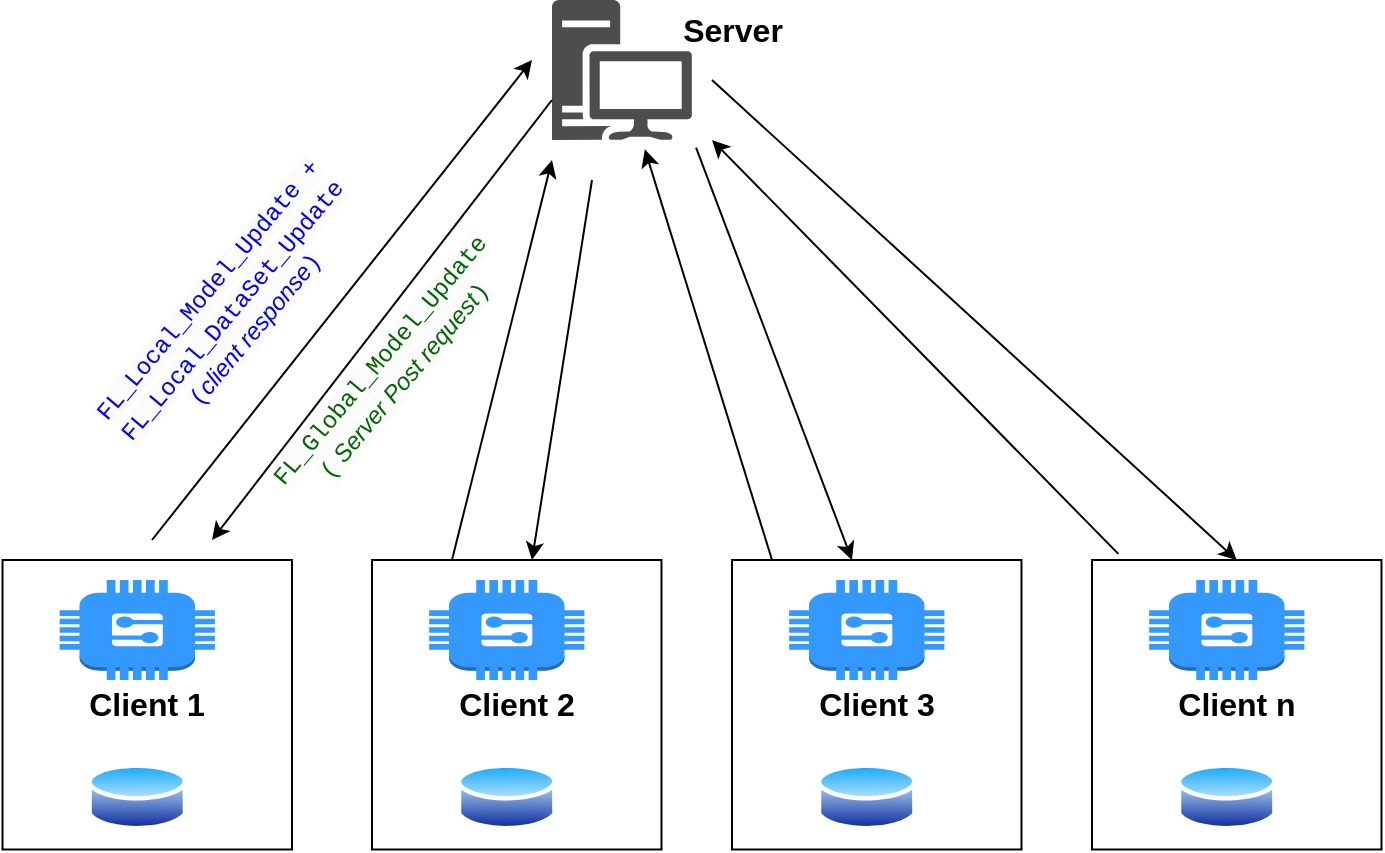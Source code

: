<mxfile version="20.8.23" type="github">
  <diagram name="Page-1" id="Ofs9UHpUIScGUwqujJuh">
    <mxGraphModel dx="1562" dy="725" grid="1" gridSize="10" guides="1" tooltips="1" connect="1" arrows="1" fold="1" page="1" pageScale="1" pageWidth="850" pageHeight="1100" math="0" shadow="0">
      <root>
        <mxCell id="0" />
        <mxCell id="1" parent="0" />
        <mxCell id="Ntnc2Ru-V7CuruGuNvEP-5" value="" style="sketch=0;aspect=fixed;pointerEvents=1;shadow=0;dashed=0;html=1;strokeColor=none;labelPosition=center;verticalLabelPosition=bottom;verticalAlign=top;align=center;fillColor=#4D4D4D;shape=mxgraph.mscae.enterprise.workstation_client" vertex="1" parent="1">
          <mxGeometry x="390" y="50" width="70" height="70" as="geometry" />
        </mxCell>
        <mxCell id="Ntnc2Ru-V7CuruGuNvEP-14" value="" style="endArrow=classic;html=1;rounded=0;" edge="1" parent="1">
          <mxGeometry width="50" height="50" relative="1" as="geometry">
            <mxPoint x="340" y="330" as="sourcePoint" />
            <mxPoint x="390" y="130" as="targetPoint" />
            <Array as="points" />
          </mxGeometry>
        </mxCell>
        <mxCell id="Ntnc2Ru-V7CuruGuNvEP-16" value="" style="endArrow=classic;html=1;rounded=0;" edge="1" parent="1">
          <mxGeometry width="50" height="50" relative="1" as="geometry">
            <mxPoint x="190" y="320" as="sourcePoint" />
            <mxPoint x="380" y="80" as="targetPoint" />
          </mxGeometry>
        </mxCell>
        <mxCell id="Ntnc2Ru-V7CuruGuNvEP-17" value="" style="endArrow=classic;html=1;rounded=0;entryX=0.663;entryY=1.066;entryDx=0;entryDy=0;entryPerimeter=0;" edge="1" parent="1" target="Ntnc2Ru-V7CuruGuNvEP-5">
          <mxGeometry width="50" height="50" relative="1" as="geometry">
            <mxPoint x="500" y="330" as="sourcePoint" />
            <mxPoint x="420" y="130" as="targetPoint" />
          </mxGeometry>
        </mxCell>
        <mxCell id="Ntnc2Ru-V7CuruGuNvEP-19" value="" style="endArrow=classic;html=1;rounded=0;exitX=0.091;exitY=-0.021;exitDx=0;exitDy=0;exitPerimeter=0;" edge="1" parent="1" source="Ntnc2Ru-V7CuruGuNvEP-51">
          <mxGeometry width="50" height="50" relative="1" as="geometry">
            <mxPoint x="691.626" y="340" as="sourcePoint" />
            <mxPoint x="470" y="120" as="targetPoint" />
          </mxGeometry>
        </mxCell>
        <mxCell id="Ntnc2Ru-V7CuruGuNvEP-20" value="&lt;font style=&quot;border-color: var(--border-color); color: rgb(0, 0, 255); font-size: 12px; font-style: normal; font-variant-ligatures: normal; font-variant-caps: normal; font-weight: 400; letter-spacing: normal; orphans: 2; text-align: center; text-indent: 0px; text-transform: none; widows: 2; word-spacing: 0px; -webkit-text-stroke-width: 0px; background-color: rgb(251, 251, 251); text-decoration-thickness: initial; text-decoration-style: initial; text-decoration-color: initial;&quot; face=&quot;Courier New&quot;&gt;FL_Local_Model_Update + FL_Local_DataSet_Update (&lt;/font&gt;&lt;i style=&quot;border-color: var(--border-color); color: rgb(0, 0, 255); font-family: Helvetica; font-size: 12px; font-variant-ligatures: normal; font-variant-caps: normal; font-weight: 400; letter-spacing: normal; orphans: 2; text-align: center; text-indent: 0px; text-transform: none; widows: 2; word-spacing: 0px; -webkit-text-stroke-width: 0px; background-color: rgb(251, 251, 251); text-decoration-thickness: initial; text-decoration-style: initial; text-decoration-color: initial;&quot;&gt;client response&lt;/i&gt;&lt;font style=&quot;border-color: var(--border-color); color: rgb(0, 0, 255); font-size: 12px; font-style: normal; font-variant-ligatures: normal; font-variant-caps: normal; font-weight: 400; letter-spacing: normal; orphans: 2; text-align: center; text-indent: 0px; text-transform: none; widows: 2; word-spacing: 0px; -webkit-text-stroke-width: 0px; background-color: rgb(251, 251, 251); text-decoration-thickness: initial; text-decoration-style: initial; text-decoration-color: initial;&quot; face=&quot;Courier New&quot;&gt;)&lt;/font&gt;" style="text;strokeColor=none;align=center;fillColor=none;html=1;verticalAlign=middle;whiteSpace=wrap;rounded=0;rotation=-50;" vertex="1" parent="1">
          <mxGeometry x="200" y="190" width="60" height="30" as="geometry" />
        </mxCell>
        <mxCell id="Ntnc2Ru-V7CuruGuNvEP-31" value="" style="endArrow=classic;html=1;rounded=0;" edge="1" parent="1">
          <mxGeometry width="50" height="50" relative="1" as="geometry">
            <mxPoint x="390" y="100" as="sourcePoint" />
            <mxPoint x="220" y="320" as="targetPoint" />
          </mxGeometry>
        </mxCell>
        <mxCell id="Ntnc2Ru-V7CuruGuNvEP-32" value="" style="endArrow=classic;html=1;rounded=0;" edge="1" parent="1">
          <mxGeometry width="50" height="50" relative="1" as="geometry">
            <mxPoint x="410" y="140" as="sourcePoint" />
            <mxPoint x="380" y="330" as="targetPoint" />
            <Array as="points" />
          </mxGeometry>
        </mxCell>
        <mxCell id="Ntnc2Ru-V7CuruGuNvEP-33" value="" style="endArrow=classic;html=1;rounded=0;entryX=1.029;entryY=1.054;entryDx=0;entryDy=0;entryPerimeter=0;exitX=1.029;exitY=1.054;exitDx=0;exitDy=0;exitPerimeter=0;" edge="1" parent="1" source="Ntnc2Ru-V7CuruGuNvEP-5">
          <mxGeometry width="50" height="50" relative="1" as="geometry">
            <mxPoint x="446" y="135" as="sourcePoint" />
            <mxPoint x="540" y="330" as="targetPoint" />
          </mxGeometry>
        </mxCell>
        <mxCell id="Ntnc2Ru-V7CuruGuNvEP-35" value="&lt;font color=&quot;#006600&quot;&gt;&lt;font style=&quot;border-color: var(--border-color); font-size: 12px; font-style: normal; font-variant-ligatures: normal; font-variant-caps: normal; font-weight: 400; letter-spacing: normal; orphans: 2; text-align: center; text-indent: 0px; text-transform: none; widows: 2; word-spacing: 0px; -webkit-text-stroke-width: 0px; background-color: rgb(251, 251, 251); text-decoration-thickness: initial; text-decoration-style: initial; text-decoration-color: initial;&quot; face=&quot;Courier New&quot;&gt;FL_Global_Model_Update (&lt;/font&gt;&lt;i style=&quot;border-color: var(--border-color); font-family: Helvetica; font-size: 12px; font-variant-ligatures: normal; font-variant-caps: normal; font-weight: 400; letter-spacing: normal; orphans: 2; text-align: center; text-indent: 0px; text-transform: none; widows: 2; word-spacing: 0px; -webkit-text-stroke-width: 0px; background-color: rgb(251, 251, 251); text-decoration-thickness: initial; text-decoration-style: initial; text-decoration-color: initial;&quot;&gt;&amp;nbsp;Server Post request&lt;/i&gt;&lt;font style=&quot;border-color: var(--border-color); font-size: 12px; font-style: normal; font-variant-ligatures: normal; font-variant-caps: normal; font-weight: 400; letter-spacing: normal; orphans: 2; text-align: center; text-indent: 0px; text-transform: none; widows: 2; word-spacing: 0px; -webkit-text-stroke-width: 0px; background-color: rgb(251, 251, 251); text-decoration-thickness: initial; text-decoration-style: initial; text-decoration-color: initial;&quot; face=&quot;Courier New&quot;&gt;)&lt;/font&gt;&lt;/font&gt;" style="text;strokeColor=none;align=center;fillColor=none;html=1;verticalAlign=middle;whiteSpace=wrap;rounded=0;rotation=-50;" vertex="1" parent="1">
          <mxGeometry x="280" y="220" width="60" height="30" as="geometry" />
        </mxCell>
        <mxCell id="Ntnc2Ru-V7CuruGuNvEP-36" value="" style="endArrow=classic;html=1;rounded=0;entryX=0.5;entryY=0;entryDx=0;entryDy=0;" edge="1" parent="1" target="Ntnc2Ru-V7CuruGuNvEP-51">
          <mxGeometry width="50" height="50" relative="1" as="geometry">
            <mxPoint x="470" y="90" as="sourcePoint" />
            <mxPoint x="736" y="319" as="targetPoint" />
          </mxGeometry>
        </mxCell>
        <mxCell id="Ntnc2Ru-V7CuruGuNvEP-41" value="" style="group" vertex="1" connectable="0" parent="1">
          <mxGeometry x="115.25" y="330" width="144.75" height="144.75" as="geometry" />
        </mxCell>
        <mxCell id="Ntnc2Ru-V7CuruGuNvEP-37" value="&lt;h2 style=&quot;text-align: justify; line-height: 300%; font-size: 16px;&quot;&gt;&lt;span style=&quot;background-color: initial; font-size: 16px;&quot;&gt;&lt;font color=&quot;#000000&quot;&gt;Client 1&lt;/font&gt;&lt;/span&gt;&lt;/h2&gt;" style="whiteSpace=wrap;html=1;aspect=fixed;fontFamily=Helvetica;fontColor=#006600;fillColor=none;fontSize=16;fontStyle=1" vertex="1" parent="Ntnc2Ru-V7CuruGuNvEP-41">
          <mxGeometry width="144.75" height="144.75" as="geometry" />
        </mxCell>
        <mxCell id="Ntnc2Ru-V7CuruGuNvEP-8" value="" style="outlineConnect=0;dashed=0;verticalLabelPosition=bottom;verticalAlign=top;align=center;html=1;shape=mxgraph.aws3.generic;fillColor=#3399FF;gradientColor=none;" vertex="1" parent="Ntnc2Ru-V7CuruGuNvEP-41">
          <mxGeometry x="28.57" y="10" width="77.63" height="50" as="geometry" />
        </mxCell>
        <mxCell id="Ntnc2Ru-V7CuruGuNvEP-39" value="" style="aspect=fixed;perimeter=ellipsePerimeter;html=1;align=center;shadow=0;dashed=0;spacingTop=3;image;image=img/lib/active_directory/database.svg;fontFamily=Helvetica;fontColor=#006600;fillColor=none;" vertex="1" parent="Ntnc2Ru-V7CuruGuNvEP-41">
          <mxGeometry x="42.38" y="100" width="50" height="37" as="geometry" />
        </mxCell>
        <mxCell id="Ntnc2Ru-V7CuruGuNvEP-42" value="" style="group" vertex="1" connectable="0" parent="1">
          <mxGeometry x="300" y="330" width="144.75" height="144.75" as="geometry" />
        </mxCell>
        <mxCell id="Ntnc2Ru-V7CuruGuNvEP-43" value="&lt;h2 style=&quot;text-align: justify; line-height: 300%; font-size: 16px;&quot;&gt;&lt;span style=&quot;background-color: initial; font-size: 16px;&quot;&gt;&lt;font color=&quot;#000000&quot;&gt;Client 2&lt;/font&gt;&lt;/span&gt;&lt;/h2&gt;" style="whiteSpace=wrap;html=1;aspect=fixed;fontFamily=Helvetica;fontColor=#006600;fillColor=none;fontSize=16;fontStyle=1" vertex="1" parent="Ntnc2Ru-V7CuruGuNvEP-42">
          <mxGeometry width="144.75" height="144.75" as="geometry" />
        </mxCell>
        <mxCell id="Ntnc2Ru-V7CuruGuNvEP-44" value="" style="outlineConnect=0;dashed=0;verticalLabelPosition=bottom;verticalAlign=top;align=center;html=1;shape=mxgraph.aws3.generic;fillColor=#3399FF;gradientColor=none;" vertex="1" parent="Ntnc2Ru-V7CuruGuNvEP-42">
          <mxGeometry x="28.57" y="10" width="77.63" height="50" as="geometry" />
        </mxCell>
        <mxCell id="Ntnc2Ru-V7CuruGuNvEP-45" value="" style="aspect=fixed;perimeter=ellipsePerimeter;html=1;align=center;shadow=0;dashed=0;spacingTop=3;image;image=img/lib/active_directory/database.svg;fontFamily=Helvetica;fontColor=#006600;fillColor=none;" vertex="1" parent="Ntnc2Ru-V7CuruGuNvEP-42">
          <mxGeometry x="42.38" y="100" width="50" height="37" as="geometry" />
        </mxCell>
        <mxCell id="Ntnc2Ru-V7CuruGuNvEP-46" value="" style="group" vertex="1" connectable="0" parent="1">
          <mxGeometry x="480" y="330" width="144.75" height="144.75" as="geometry" />
        </mxCell>
        <mxCell id="Ntnc2Ru-V7CuruGuNvEP-47" value="&lt;h2 style=&quot;text-align: justify; line-height: 300%; font-size: 16px;&quot;&gt;&lt;span style=&quot;background-color: initial; font-size: 16px;&quot;&gt;&lt;font color=&quot;#000000&quot;&gt;Client 3&lt;/font&gt;&lt;/span&gt;&lt;/h2&gt;" style="whiteSpace=wrap;html=1;aspect=fixed;fontFamily=Helvetica;fontColor=#006600;fillColor=none;fontSize=16;fontStyle=1" vertex="1" parent="Ntnc2Ru-V7CuruGuNvEP-46">
          <mxGeometry width="144.75" height="144.75" as="geometry" />
        </mxCell>
        <mxCell id="Ntnc2Ru-V7CuruGuNvEP-48" value="" style="outlineConnect=0;dashed=0;verticalLabelPosition=bottom;verticalAlign=top;align=center;html=1;shape=mxgraph.aws3.generic;fillColor=#3399FF;gradientColor=none;" vertex="1" parent="Ntnc2Ru-V7CuruGuNvEP-46">
          <mxGeometry x="28.57" y="10" width="77.63" height="50" as="geometry" />
        </mxCell>
        <mxCell id="Ntnc2Ru-V7CuruGuNvEP-49" value="" style="aspect=fixed;perimeter=ellipsePerimeter;html=1;align=center;shadow=0;dashed=0;spacingTop=3;image;image=img/lib/active_directory/database.svg;fontFamily=Helvetica;fontColor=#006600;fillColor=none;" vertex="1" parent="Ntnc2Ru-V7CuruGuNvEP-46">
          <mxGeometry x="42.38" y="100" width="50" height="37" as="geometry" />
        </mxCell>
        <mxCell id="Ntnc2Ru-V7CuruGuNvEP-50" value="" style="group" vertex="1" connectable="0" parent="1">
          <mxGeometry x="660" y="330" width="144.75" height="144.75" as="geometry" />
        </mxCell>
        <mxCell id="Ntnc2Ru-V7CuruGuNvEP-51" value="&lt;h2 style=&quot;text-align: justify; line-height: 300%; font-size: 16px;&quot;&gt;&lt;span style=&quot;background-color: initial; font-size: 16px;&quot;&gt;&lt;font color=&quot;#000000&quot;&gt;Client n&lt;/font&gt;&lt;/span&gt;&lt;/h2&gt;" style="whiteSpace=wrap;html=1;aspect=fixed;fontFamily=Helvetica;fontColor=#006600;fillColor=none;fontSize=16;fontStyle=1" vertex="1" parent="Ntnc2Ru-V7CuruGuNvEP-50">
          <mxGeometry width="144.75" height="144.75" as="geometry" />
        </mxCell>
        <mxCell id="Ntnc2Ru-V7CuruGuNvEP-52" value="" style="outlineConnect=0;dashed=0;verticalLabelPosition=bottom;verticalAlign=top;align=center;html=1;shape=mxgraph.aws3.generic;fillColor=#3399FF;gradientColor=none;" vertex="1" parent="Ntnc2Ru-V7CuruGuNvEP-50">
          <mxGeometry x="28.57" y="10" width="77.63" height="50" as="geometry" />
        </mxCell>
        <mxCell id="Ntnc2Ru-V7CuruGuNvEP-53" value="" style="aspect=fixed;perimeter=ellipsePerimeter;html=1;align=center;shadow=0;dashed=0;spacingTop=3;image;image=img/lib/active_directory/database.svg;fontFamily=Helvetica;fontColor=#006600;fillColor=none;" vertex="1" parent="Ntnc2Ru-V7CuruGuNvEP-50">
          <mxGeometry x="42.38" y="100" width="50" height="37" as="geometry" />
        </mxCell>
        <mxCell id="Ntnc2Ru-V7CuruGuNvEP-55" value="&lt;b&gt;Server&lt;/b&gt;" style="text;html=1;align=center;verticalAlign=middle;resizable=0;points=[];autosize=1;strokeColor=none;fillColor=none;fontSize=16;fontFamily=Helvetica;fontColor=#000000;" vertex="1" parent="1">
          <mxGeometry x="444.75" y="50" width="70" height="30" as="geometry" />
        </mxCell>
      </root>
    </mxGraphModel>
  </diagram>
</mxfile>
